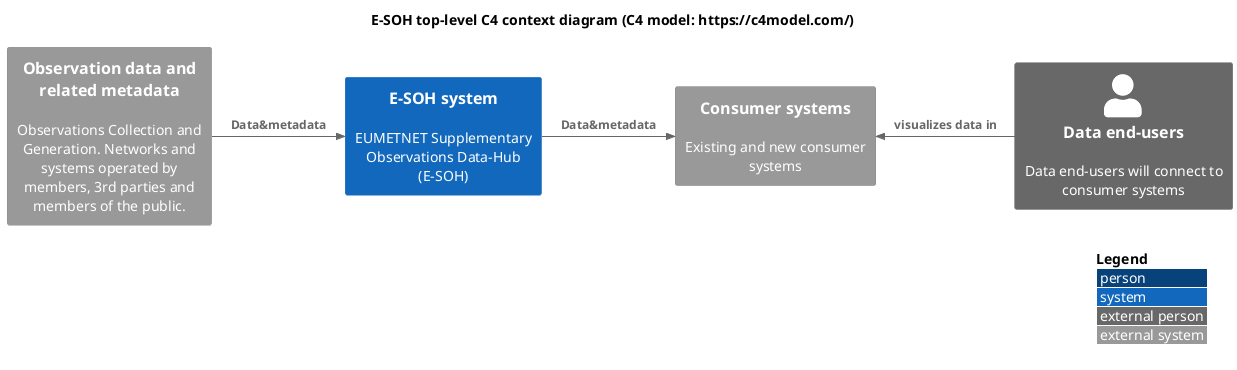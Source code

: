 @startuml "E-SOH-C4-toplevel-context-diagram"

!include <C4/C4_Context>

'!include https://raw.githubusercontent.com/plantuml-stdlib/C4-PlantUML/master/C4_Context.puml
' or use local:
'!include C4_Context.puml

'LAYOUT_TOP_DOWN()
'LAYOUT_AS_SKETCH()
LAYOUT_WITH_LEGEND()

title E-SOH top-level C4 context diagram (C4 model: https://c4model.com/)

System_Ext(srcsys, "Observation data and related metadata", "Observations Collection and Generation. Networks and systems operated by members, 3rd parties and members of the public.")
System(esoh, "E-SOH system", "EUMETNET Supplementary Observations Data-Hub (E-SOH)")

Rel_R(srcsys, esoh, "Data&metadata")

System_Ext(consys, "Consumer systems", "Existing and new consumer systems")
Person_Ext(enduser, "Data end-users", "Data end-users will connect to consumer systems")

Rel_R(esoh, consys, "Data&metadata")
Rel_L(enduser, consys, "visualizes data in")

'layout wishes:
Lay_R(consys, enduser)


@enduml
